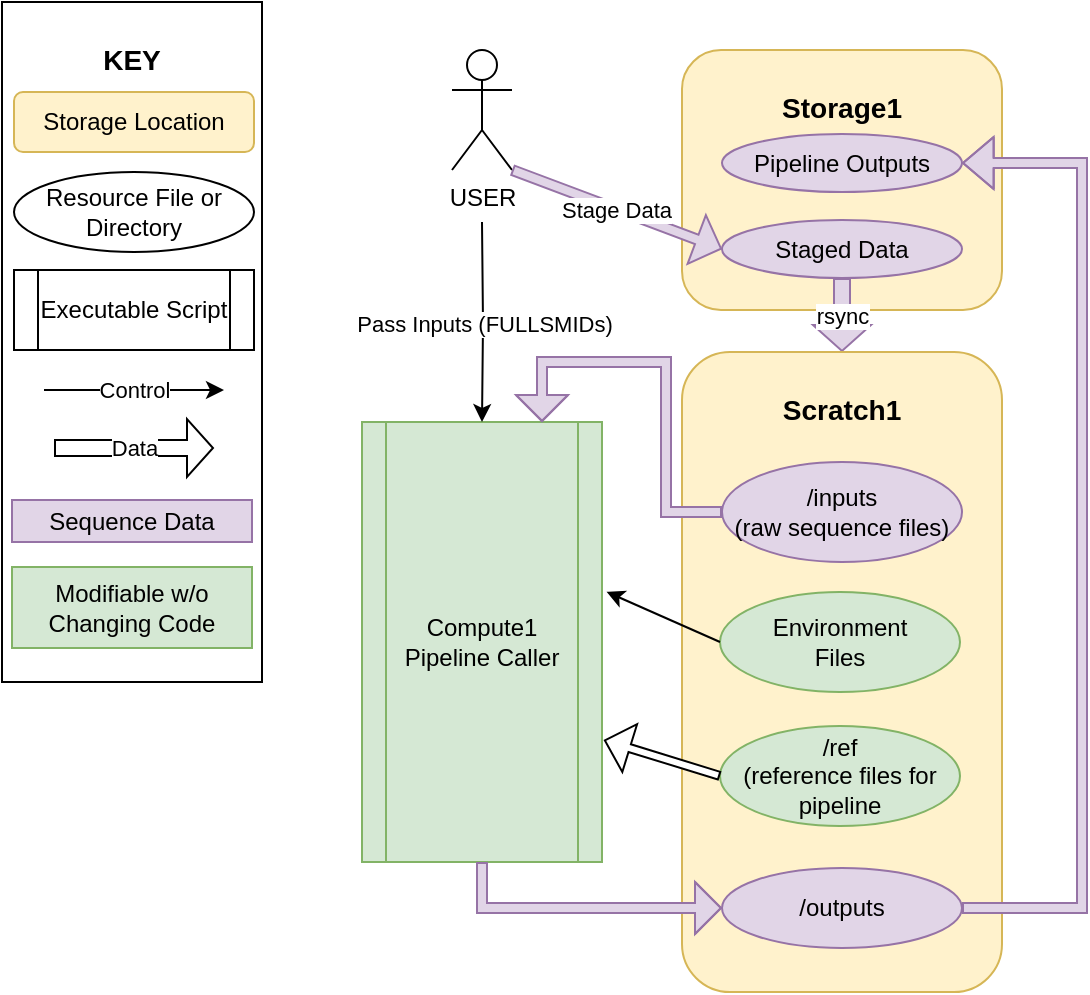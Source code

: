 <mxfile version="15.9.6" type="device"><diagram id="C5RBs43oDa-KdzZeNtuy" name="Page-1"><mxGraphModel dx="1022" dy="436" grid="1" gridSize="10" guides="1" tooltips="1" connect="1" arrows="1" fold="1" page="1" pageScale="1" pageWidth="827" pageHeight="1169" math="0" shadow="0"><root><mxCell id="WIyWlLk6GJQsqaUBKTNV-0"/><mxCell id="WIyWlLk6GJQsqaUBKTNV-1" parent="WIyWlLk6GJQsqaUBKTNV-0"/><mxCell id="bic7tzOTgyazM_Ox7ldj-6" value="Compute1 Pipeline Caller" style="shape=process;whiteSpace=wrap;html=1;backgroundOutline=1;fillColor=#d5e8d4;strokeColor=#82b366;" parent="WIyWlLk6GJQsqaUBKTNV-1" vertex="1"><mxGeometry x="190" y="210" width="120" height="220" as="geometry"/></mxCell><mxCell id="bic7tzOTgyazM_Ox7ldj-57" value="Pass Inputs (FULLSMIDs)" style="endArrow=classic;html=1;rounded=0;fillColor=default;entryX=0.5;entryY=0;entryDx=0;entryDy=0;edgeStyle=orthogonalEdgeStyle;" parent="WIyWlLk6GJQsqaUBKTNV-1" target="bic7tzOTgyazM_Ox7ldj-6" edge="1"><mxGeometry width="50" height="50" relative="1" as="geometry"><mxPoint x="250" y="110" as="sourcePoint"/><mxPoint x="420" y="160" as="targetPoint"/></mxGeometry></mxCell><mxCell id="bic7tzOTgyazM_Ox7ldj-58" value="USER" style="shape=umlActor;verticalLabelPosition=bottom;verticalAlign=top;html=1;outlineConnect=0;fillColor=default;" parent="WIyWlLk6GJQsqaUBKTNV-1" vertex="1"><mxGeometry x="235" y="24" width="30" height="60" as="geometry"/></mxCell><mxCell id="6JW2GLILoZD1xClJ9sOo-1" value="" style="group" parent="WIyWlLk6GJQsqaUBKTNV-1" vertex="1" connectable="0"><mxGeometry x="350" y="24" width="160" height="130" as="geometry"/></mxCell><mxCell id="bic7tzOTgyazM_Ox7ldj-39" value="&lt;h3&gt;Storage1&lt;/h3&gt;" style="rounded=1;whiteSpace=wrap;html=1;verticalAlign=top;fillColor=#fff2cc;strokeColor=#d6b656;" parent="6JW2GLILoZD1xClJ9sOo-1" vertex="1"><mxGeometry width="160" height="130" as="geometry"/></mxCell><mxCell id="bic7tzOTgyazM_Ox7ldj-40" value="Staged Data" style="ellipse;whiteSpace=wrap;html=1;fillColor=#e1d5e7;strokeColor=#9673a6;" parent="6JW2GLILoZD1xClJ9sOo-1" vertex="1"><mxGeometry x="20" y="85" width="120" height="29" as="geometry"/></mxCell><mxCell id="bic7tzOTgyazM_Ox7ldj-62" value="Pipeline Outputs" style="ellipse;whiteSpace=wrap;html=1;fillColor=#e1d5e7;strokeColor=#9673a6;" parent="6JW2GLILoZD1xClJ9sOo-1" vertex="1"><mxGeometry x="20" y="42" width="120" height="29" as="geometry"/></mxCell><mxCell id="bic7tzOTgyazM_Ox7ldj-63" value="Stage Data" style="endArrow=classic;html=1;rounded=0;shape=flexArrow;startSize=4;endSize=4;width=5;exitX=1;exitY=1;exitDx=0;exitDy=0;entryX=0;entryY=0.5;entryDx=0;entryDy=0;fillColor=#e1d5e7;strokeColor=#9673a6;exitPerimeter=0;" parent="WIyWlLk6GJQsqaUBKTNV-1" source="bic7tzOTgyazM_Ox7ldj-58" target="bic7tzOTgyazM_Ox7ldj-40" edge="1"><mxGeometry width="50" height="50" relative="1" as="geometry"><mxPoint x="510" y="100" as="sourcePoint"/><mxPoint x="510" y="143" as="targetPoint"/></mxGeometry></mxCell><mxCell id="bic7tzOTgyazM_Ox7ldj-41" value="rsync" style="endArrow=classic;html=1;rounded=0;shape=flexArrow;startSize=4;endSize=4;width=8;exitX=0.5;exitY=1;exitDx=0;exitDy=0;entryX=0.5;entryY=0;entryDx=0;entryDy=0;fillColor=#e1d5e7;strokeColor=#9673a6;" parent="WIyWlLk6GJQsqaUBKTNV-1" source="bic7tzOTgyazM_Ox7ldj-40" target="bic7tzOTgyazM_Ox7ldj-10" edge="1"><mxGeometry width="50" height="50" relative="1" as="geometry"><mxPoint x="600" y="130" as="sourcePoint"/><mxPoint x="680" y="130" as="targetPoint"/></mxGeometry></mxCell><mxCell id="6JW2GLILoZD1xClJ9sOo-4" value="" style="group" parent="WIyWlLk6GJQsqaUBKTNV-1" vertex="1" connectable="0"><mxGeometry x="350" y="175" width="160" height="320" as="geometry"/></mxCell><mxCell id="bic7tzOTgyazM_Ox7ldj-10" value="&lt;h3&gt;Scratch1&lt;/h3&gt;" style="rounded=1;whiteSpace=wrap;html=1;verticalAlign=top;fillColor=#fff2cc;strokeColor=#d6b656;" parent="6JW2GLILoZD1xClJ9sOo-4" vertex="1"><mxGeometry width="160" height="320" as="geometry"/></mxCell><mxCell id="bic7tzOTgyazM_Ox7ldj-12" value="Environment&lt;br&gt;Files" style="ellipse;whiteSpace=wrap;html=1;fillColor=#d5e8d4;strokeColor=#82b366;" parent="6JW2GLILoZD1xClJ9sOo-4" vertex="1"><mxGeometry x="19" y="120" width="120" height="50" as="geometry"/></mxCell><mxCell id="bic7tzOTgyazM_Ox7ldj-23" value="/inputs&lt;br&gt;(raw sequence files)" style="ellipse;whiteSpace=wrap;html=1;fillColor=#e1d5e7;strokeColor=#9673a6;" parent="6JW2GLILoZD1xClJ9sOo-4" vertex="1"><mxGeometry x="20" y="55" width="120" height="50" as="geometry"/></mxCell><mxCell id="bic7tzOTgyazM_Ox7ldj-27" value="/outputs" style="ellipse;whiteSpace=wrap;html=1;fillColor=#e1d5e7;strokeColor=#9673a6;" parent="6JW2GLILoZD1xClJ9sOo-4" vertex="1"><mxGeometry x="20" y="258" width="120" height="40" as="geometry"/></mxCell><mxCell id="bic7tzOTgyazM_Ox7ldj-44" value="/ref&lt;br&gt;(reference files for pipeline" style="ellipse;whiteSpace=wrap;html=1;fillColor=#d5e8d4;strokeColor=#82b366;" parent="6JW2GLILoZD1xClJ9sOo-4" vertex="1"><mxGeometry x="19" y="187" width="120" height="50" as="geometry"/></mxCell><mxCell id="6JW2GLILoZD1xClJ9sOo-2" value="" style="endArrow=classic;html=1;rounded=0;exitX=0;exitY=0.5;exitDx=0;exitDy=0;entryX=1.019;entryY=0.386;entryDx=0;entryDy=0;entryPerimeter=0;" parent="WIyWlLk6GJQsqaUBKTNV-1" source="bic7tzOTgyazM_Ox7ldj-12" target="bic7tzOTgyazM_Ox7ldj-6" edge="1"><mxGeometry width="50" height="50" relative="1" as="geometry"><mxPoint x="330" y="340" as="sourcePoint"/><mxPoint x="380" y="290" as="targetPoint"/></mxGeometry></mxCell><mxCell id="bic7tzOTgyazM_Ox7ldj-48" value="" style="endArrow=classic;html=1;rounded=0;exitX=1;exitY=0.5;exitDx=0;exitDy=0;edgeStyle=orthogonalEdgeStyle;shape=flexArrow;endSize=4.78;startSize=7;width=5;entryX=1;entryY=0.5;entryDx=0;entryDy=0;fillColor=#e1d5e7;strokeColor=#9673a6;" parent="WIyWlLk6GJQsqaUBKTNV-1" source="bic7tzOTgyazM_Ox7ldj-27" target="bic7tzOTgyazM_Ox7ldj-62" edge="1"><mxGeometry width="50" height="50" relative="1" as="geometry"><mxPoint x="740" y="460" as="sourcePoint"/><mxPoint x="750" y="110" as="targetPoint"/><Array as="points"><mxPoint x="550" y="453"/><mxPoint x="550" y="81"/></Array></mxGeometry></mxCell><mxCell id="6JW2GLILoZD1xClJ9sOo-3" value="" style="endArrow=classic;html=1;rounded=0;exitX=0;exitY=0.5;exitDx=0;exitDy=0;entryX=1.008;entryY=0.723;entryDx=0;entryDy=0;entryPerimeter=0;shape=flexArrow;endSize=4;fillColor=default;width=4" parent="WIyWlLk6GJQsqaUBKTNV-1" source="bic7tzOTgyazM_Ox7ldj-44" target="bic7tzOTgyazM_Ox7ldj-6" edge="1"><mxGeometry width="50" height="50" relative="1" as="geometry"><mxPoint x="330" y="340" as="sourcePoint"/><mxPoint x="380" y="290" as="targetPoint"/></mxGeometry></mxCell><mxCell id="6JW2GLILoZD1xClJ9sOo-5" value="" style="endArrow=classic;html=1;rounded=0;shape=flexArrow;startSize=4;endSize=4;width=5;exitX=0;exitY=0.5;exitDx=0;exitDy=0;fillColor=#e1d5e7;strokeColor=#9673a6;edgeStyle=orthogonalEdgeStyle;entryX=0.75;entryY=0;entryDx=0;entryDy=0;" parent="WIyWlLk6GJQsqaUBKTNV-1" source="bic7tzOTgyazM_Ox7ldj-23" target="bic7tzOTgyazM_Ox7ldj-6" edge="1"><mxGeometry width="50" height="50" relative="1" as="geometry"><mxPoint x="610" y="210" as="sourcePoint"/><mxPoint x="260" y="210" as="targetPoint"/><Array as="points"><mxPoint x="342" y="255"/><mxPoint x="342" y="180"/><mxPoint x="280" y="180"/></Array></mxGeometry></mxCell><mxCell id="6JW2GLILoZD1xClJ9sOo-6" value="" style="endArrow=classic;html=1;rounded=0;shape=flexArrow;startSize=4;endSize=4;width=5;exitX=0.5;exitY=1;exitDx=0;exitDy=0;fillColor=#e1d5e7;strokeColor=#9673a6;edgeStyle=orthogonalEdgeStyle;entryX=0;entryY=0.5;entryDx=0;entryDy=0;" parent="WIyWlLk6GJQsqaUBKTNV-1" source="bic7tzOTgyazM_Ox7ldj-6" target="bic7tzOTgyazM_Ox7ldj-27" edge="1"><mxGeometry width="50" height="50" relative="1" as="geometry"><mxPoint x="510" y="405" as="sourcePoint"/><mxPoint x="600" y="450" as="targetPoint"/><Array as="points"><mxPoint x="250" y="453"/></Array></mxGeometry></mxCell><mxCell id="6JW2GLILoZD1xClJ9sOo-7" value="" style="group" parent="WIyWlLk6GJQsqaUBKTNV-1" vertex="1" connectable="0"><mxGeometry x="10" width="130" height="340" as="geometry"/></mxCell><mxCell id="bic7tzOTgyazM_Ox7ldj-49" value="&lt;h3&gt;KEY&lt;/h3&gt;" style="rounded=0;whiteSpace=wrap;html=1;fillColor=default;verticalAlign=top;" parent="6JW2GLILoZD1xClJ9sOo-7" vertex="1"><mxGeometry width="130" height="340" as="geometry"/></mxCell><mxCell id="bic7tzOTgyazM_Ox7ldj-0" value="Storage Location" style="rounded=1;whiteSpace=wrap;html=1;fillColor=#fff2cc;strokeColor=#d6b656;" parent="6JW2GLILoZD1xClJ9sOo-7" vertex="1"><mxGeometry x="6" y="45" width="120" height="30" as="geometry"/></mxCell><mxCell id="bic7tzOTgyazM_Ox7ldj-1" value="Resource File or Directory" style="ellipse;whiteSpace=wrap;html=1;" parent="6JW2GLILoZD1xClJ9sOo-7" vertex="1"><mxGeometry x="6" y="85" width="120" height="40" as="geometry"/></mxCell><mxCell id="bic7tzOTgyazM_Ox7ldj-4" value="Executable Script" style="shape=process;whiteSpace=wrap;html=1;backgroundOutline=1;" parent="6JW2GLILoZD1xClJ9sOo-7" vertex="1"><mxGeometry x="6" y="134" width="120" height="40" as="geometry"/></mxCell><mxCell id="bic7tzOTgyazM_Ox7ldj-35" value="Control" style="endArrow=classic;html=1;rounded=0;" parent="6JW2GLILoZD1xClJ9sOo-7" edge="1"><mxGeometry width="50" height="50" relative="1" as="geometry"><mxPoint x="21" y="194" as="sourcePoint"/><mxPoint x="111" y="194" as="targetPoint"/></mxGeometry></mxCell><mxCell id="bic7tzOTgyazM_Ox7ldj-36" value="Data" style="endArrow=classic;html=1;rounded=0;shape=flexArrow;startSize=4;endSize=4;width=8;" parent="6JW2GLILoZD1xClJ9sOo-7" edge="1"><mxGeometry width="50" height="50" relative="1" as="geometry"><mxPoint x="26" y="223" as="sourcePoint"/><mxPoint x="106" y="223" as="targetPoint"/></mxGeometry></mxCell><mxCell id="bic7tzOTgyazM_Ox7ldj-64" value="Sequence Data" style="rounded=0;whiteSpace=wrap;html=1;fillColor=#e1d5e7;strokeColor=#9673a6;" parent="6JW2GLILoZD1xClJ9sOo-7" vertex="1"><mxGeometry x="5" y="249" width="120" height="21" as="geometry"/></mxCell><mxCell id="bic7tzOTgyazM_Ox7ldj-65" value="Modifiable w/o Changing Code" style="rounded=0;whiteSpace=wrap;html=1;fillColor=#d5e8d4;strokeColor=#82b366;" parent="6JW2GLILoZD1xClJ9sOo-7" vertex="1"><mxGeometry x="5" y="282.5" width="120" height="40.5" as="geometry"/></mxCell></root></mxGraphModel></diagram></mxfile>